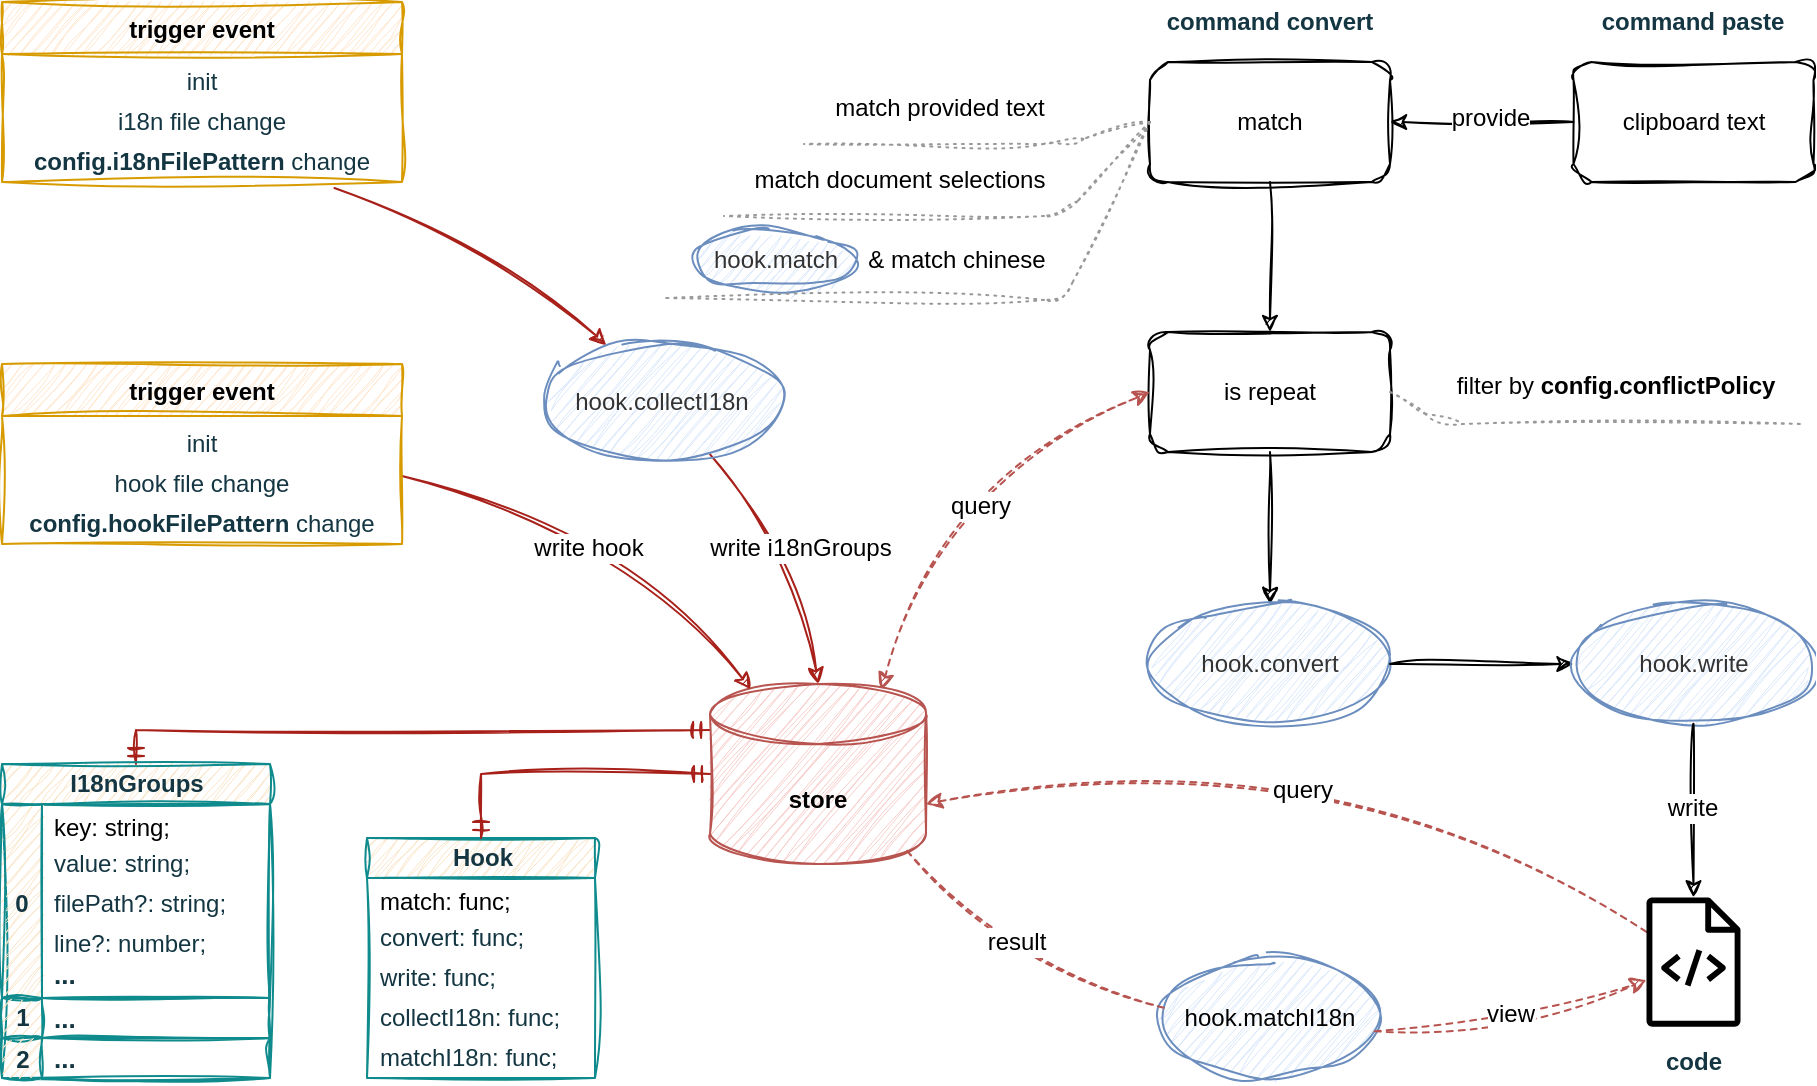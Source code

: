 <mxfile version="26.2.4">
  <diagram name="第 1 页" id="GQMvtW2MjCBeKaKqKwc_">
    <mxGraphModel dx="1134" dy="725" grid="1" gridSize="10" guides="1" tooltips="1" connect="1" arrows="1" fold="1" page="1" pageScale="1" pageWidth="827" pageHeight="1169" math="0" shadow="0">
      <root>
        <mxCell id="0" />
        <mxCell id="1" parent="0" />
        <mxCell id="mCnlmI2ltX-tOoQuIW3s-1" value="&lt;div&gt;&lt;b style=&quot;font-family: Helvetica; background-color: transparent; color: light-dark(rgb(0, 0, 0), rgb(255, 255, 255));&quot;&gt;store&lt;/b&gt;&lt;/div&gt;" style="shape=cylinder3;whiteSpace=wrap;html=1;boundedLbl=1;backgroundOutline=1;size=15;hachureGap=4;strokeColor=#b85450;fontFamily=Architects Daughter;fontSource=https%3A%2F%2Ffonts.googleapis.com%2Fcss%3Ffamily%3DArchitects%2BDaughter;fillColor=#f8cecc;sketch=1;curveFitting=1;jiggle=2;" parent="1" vertex="1">
          <mxGeometry x="564" y="610" width="108" height="90" as="geometry" />
        </mxCell>
        <mxCell id="mCnlmI2ltX-tOoQuIW3s-2" value="" style="edgeStyle=orthogonalEdgeStyle;fontSize=12;html=1;endArrow=ERmandOne;startArrow=ERmandOne;rounded=0;hachureGap=4;strokeColor=#A8201A;fontFamily=Architects Daughter;fontSource=https%3A%2F%2Ffonts.googleapis.com%2Fcss%3Ffamily%3DArchitects%2BDaughter;fontColor=#143642;fillColor=#FAE5C7;exitX=0.5;exitY=0;exitDx=0;exitDy=0;sketch=1;curveFitting=1;jiggle=2;entryX=-0.004;entryY=0.255;entryDx=0;entryDy=0;entryPerimeter=0;" parent="1" source="mCnlmI2ltX-tOoQuIW3s-5" target="mCnlmI2ltX-tOoQuIW3s-1" edge="1">
          <mxGeometry width="100" height="100" relative="1" as="geometry">
            <mxPoint x="1132.74" y="697.68" as="sourcePoint" />
            <mxPoint x="1528" y="600" as="targetPoint" />
          </mxGeometry>
        </mxCell>
        <mxCell id="mCnlmI2ltX-tOoQuIW3s-3" value="" style="endArrow=classic;html=1;rounded=0;hachureGap=4;strokeColor=#A8201A;fontFamily=Architects Daughter;fontSource=https%3A%2F%2Ffonts.googleapis.com%2Fcss%3Ffamily%3DArchitects%2BDaughter;fontColor=#143642;fillColor=#FAE5C7;sketch=1;curveFitting=1;jiggle=2;exitX=0.701;exitY=0.938;exitDx=0;exitDy=0;curved=1;exitPerimeter=0;entryX=0.5;entryY=0;entryDx=0;entryDy=0;entryPerimeter=0;" parent="1" source="mCnlmI2ltX-tOoQuIW3s-31" target="mCnlmI2ltX-tOoQuIW3s-1" edge="1">
          <mxGeometry width="50" height="50" relative="1" as="geometry">
            <mxPoint x="455.88" y="538.48" as="sourcePoint" />
            <mxPoint x="580" y="580" as="targetPoint" />
            <Array as="points">
              <mxPoint x="610" y="550" />
            </Array>
          </mxGeometry>
        </mxCell>
        <mxCell id="mCnlmI2ltX-tOoQuIW3s-4" value="" style="endArrow=classic;html=1;rounded=0;hachureGap=4;strokeColor=#A8201A;fontFamily=Architects Daughter;fontSource=https%3A%2F%2Ffonts.googleapis.com%2Fcss%3Ffamily%3DArchitects%2BDaughter;fontColor=#143642;fillColor=#FAE5C7;sketch=1;curveFitting=1;jiggle=2;exitX=0.831;exitY=1.125;exitDx=0;exitDy=0;curved=1;exitPerimeter=0;entryX=0.268;entryY=0.028;entryDx=0;entryDy=0;entryPerimeter=0;" parent="1" source="mCnlmI2ltX-tOoQuIW3s-22" target="mCnlmI2ltX-tOoQuIW3s-31" edge="1">
          <mxGeometry width="50" height="50" relative="1" as="geometry">
            <mxPoint x="397" y="409" as="sourcePoint" />
            <mxPoint x="512" y="440" as="targetPoint" />
            <Array as="points">
              <mxPoint x="460" y="390" />
            </Array>
          </mxGeometry>
        </mxCell>
        <mxCell id="mCnlmI2ltX-tOoQuIW3s-5" value="&lt;font style=&quot;&quot; face=&quot;Helvetica&quot;&gt;I18nGroups&lt;/font&gt;" style="swimlane;childLayout=stackLayout;resizeParent=1;resizeParentMax=0;horizontal=1;startSize=20;horizontalStack=0;html=1;hachureGap=4;strokeColor=#0F8B8D;fontFamily=Architects Daughter;fontSource=https%3A%2F%2Ffonts.googleapis.com%2Fcss%3Ffamily%3DArchitects%2BDaughter;fontColor=#143642;fillColor=#FAE5C7;sketch=1;curveFitting=1;jiggle=2;" parent="1" vertex="1">
          <mxGeometry x="210" y="650" width="134" height="157" as="geometry" />
        </mxCell>
        <mxCell id="mCnlmI2ltX-tOoQuIW3s-6" value="" style="swimlane;startSize=20;horizontal=0;html=1;hachureGap=4;strokeColor=#0F8B8D;fontFamily=Architects Daughter;fontSource=https%3A%2F%2Ffonts.googleapis.com%2Fcss%3Ffamily%3DArchitects%2BDaughter;fontColor=#143642;fillColor=#FAE5C7;flipV=0;flipH=0;sketch=1;curveFitting=1;jiggle=2;" parent="mCnlmI2ltX-tOoQuIW3s-5" vertex="1">
          <mxGeometry y="20" width="134" height="97" as="geometry">
            <mxRectangle y="20" width="146" height="30" as="alternateBounds" />
          </mxGeometry>
        </mxCell>
        <mxCell id="mCnlmI2ltX-tOoQuIW3s-7" value="&lt;div style=&quot;line-height: 18px; white-space: pre;&quot;&gt;&lt;font face=&quot;Helvetica&quot; style=&quot;color: rgb(0, 0, 0);&quot;&gt;key: string;&lt;/font&gt;&lt;/div&gt;" style="text;strokeColor=none;fillColor=none;align=left;verticalAlign=middle;spacingLeft=4;spacingRight=4;overflow=hidden;points=[[0,0.5],[1,0.5]];portConstraint=eastwest;rotatable=0;whiteSpace=wrap;html=1;fontFamily=Architects Daughter;fontSource=https%3A%2F%2Ffonts.googleapis.com%2Fcss%3Ffamily%3DArchitects%2BDaughter;fontColor=#143642;sketch=1;curveFitting=1;jiggle=2;" parent="mCnlmI2ltX-tOoQuIW3s-6" vertex="1">
          <mxGeometry x="20" width="114" height="20" as="geometry" />
        </mxCell>
        <mxCell id="mCnlmI2ltX-tOoQuIW3s-8" value="&lt;font face=&quot;Helvetica&quot;&gt;value: string;&lt;/font&gt;" style="text;strokeColor=none;fillColor=none;align=left;verticalAlign=middle;spacingLeft=4;spacingRight=4;overflow=hidden;points=[[0,0.5],[1,0.5]];portConstraint=eastwest;rotatable=0;whiteSpace=wrap;html=1;fontFamily=Architects Daughter;fontSource=https%3A%2F%2Ffonts.googleapis.com%2Fcss%3Ffamily%3DArchitects%2BDaughter;fontColor=#143642;sketch=1;curveFitting=1;jiggle=2;" parent="mCnlmI2ltX-tOoQuIW3s-6" vertex="1">
          <mxGeometry x="20" y="20" width="114" height="20" as="geometry" />
        </mxCell>
        <mxCell id="mCnlmI2ltX-tOoQuIW3s-9" value="&lt;font face=&quot;Helvetica&quot;&gt;filePath?: string;&lt;/font&gt;" style="text;strokeColor=none;fillColor=none;align=left;verticalAlign=middle;spacingLeft=4;spacingRight=4;overflow=hidden;points=[[0,0.5],[1,0.5]];portConstraint=eastwest;rotatable=0;whiteSpace=wrap;html=1;fontFamily=Architects Daughter;fontSource=https%3A%2F%2Ffonts.googleapis.com%2Fcss%3Ffamily%3DArchitects%2BDaughter;fontColor=#143642;sketch=1;curveFitting=1;jiggle=2;" parent="mCnlmI2ltX-tOoQuIW3s-6" vertex="1">
          <mxGeometry x="20" y="40" width="114" height="20" as="geometry" />
        </mxCell>
        <mxCell id="mCnlmI2ltX-tOoQuIW3s-10" value="&lt;font face=&quot;Helvetica&quot;&gt;line?: number;&lt;/font&gt;" style="text;strokeColor=none;fillColor=none;align=left;verticalAlign=middle;spacingLeft=4;spacingRight=4;overflow=hidden;points=[[0,0.5],[1,0.5]];portConstraint=eastwest;rotatable=0;whiteSpace=wrap;html=1;fontFamily=Architects Daughter;fontSource=https%3A%2F%2Ffonts.googleapis.com%2Fcss%3Ffamily%3DArchitects%2BDaughter;fontColor=#143642;sketch=1;curveFitting=1;jiggle=2;" parent="mCnlmI2ltX-tOoQuIW3s-6" vertex="1">
          <mxGeometry x="20" y="60" width="114" height="20" as="geometry" />
        </mxCell>
        <mxCell id="mCnlmI2ltX-tOoQuIW3s-11" value="&lt;font face=&quot;Helvetica&quot; style=&quot;font-size: 13px;&quot;&gt;&lt;span style=&quot;&quot;&gt;...&lt;/span&gt;&lt;/font&gt;" style="text;strokeColor=none;fillColor=none;align=left;verticalAlign=middle;spacingLeft=4;spacingRight=4;overflow=hidden;points=[[0,0.5],[1,0.5]];portConstraint=eastwest;rotatable=0;whiteSpace=wrap;html=1;fontFamily=Architects Daughter;fontSource=https%3A%2F%2Ffonts.googleapis.com%2Fcss%3Ffamily%3DArchitects%2BDaughter;fontColor=#143642;shadow=0;rounded=0;sketch=1;curveFitting=1;jiggle=2;fontStyle=1" parent="mCnlmI2ltX-tOoQuIW3s-6" vertex="1">
          <mxGeometry x="20" y="75" width="114" height="20" as="geometry" />
        </mxCell>
        <mxCell id="mCnlmI2ltX-tOoQuIW3s-12" value="&lt;font face=&quot;Helvetica&quot;&gt;&lt;b&gt;0&lt;/b&gt;&lt;/font&gt;" style="text;html=1;align=center;verticalAlign=middle;whiteSpace=wrap;rounded=0;fontFamily=Architects Daughter;fontSource=https%3A%2F%2Ffonts.googleapis.com%2Fcss%3Ffamily%3DArchitects%2BDaughter;fontColor=#143642;sketch=1;curveFitting=1;jiggle=2;" parent="mCnlmI2ltX-tOoQuIW3s-6" vertex="1">
          <mxGeometry x="3" y="45" width="14" height="10" as="geometry" />
        </mxCell>
        <mxCell id="mCnlmI2ltX-tOoQuIW3s-13" value="" style="swimlane;startSize=20;horizontal=0;html=1;hachureGap=4;strokeColor=#0F8B8D;fontFamily=Architects Daughter;fontSource=https%3A%2F%2Ffonts.googleapis.com%2Fcss%3Ffamily%3DArchitects%2BDaughter;fontColor=#143642;fillColor=#FAE5C7;sketch=1;curveFitting=1;jiggle=2;" parent="mCnlmI2ltX-tOoQuIW3s-5" vertex="1">
          <mxGeometry y="117" width="134" height="20" as="geometry" />
        </mxCell>
        <mxCell id="mCnlmI2ltX-tOoQuIW3s-14" value="&lt;font face=&quot;Helvetica&quot;&gt;&lt;span&gt;...&lt;/span&gt;&lt;/font&gt;" style="text;strokeColor=none;fillColor=none;align=left;verticalAlign=middle;spacingLeft=4;spacingRight=4;overflow=hidden;points=[[0,0.5],[1,0.5]];portConstraint=eastwest;rotatable=0;whiteSpace=wrap;html=1;fontFamily=Architects Daughter;fontSource=https%3A%2F%2Ffonts.googleapis.com%2Fcss%3Ffamily%3DArchitects%2BDaughter;fontColor=#143642;shadow=0;rounded=0;sketch=1;curveFitting=1;jiggle=2;fontSize=13;fontStyle=1" parent="mCnlmI2ltX-tOoQuIW3s-13" vertex="1">
          <mxGeometry x="20" width="114" height="20" as="geometry" />
        </mxCell>
        <mxCell id="mCnlmI2ltX-tOoQuIW3s-15" value="&lt;font face=&quot;Helvetica&quot;&gt;&lt;b&gt;1&lt;/b&gt;&lt;/font&gt;" style="text;html=1;align=center;verticalAlign=middle;whiteSpace=wrap;rounded=0;fontFamily=Architects Daughter;fontSource=https%3A%2F%2Ffonts.googleapis.com%2Fcss%3Ffamily%3DArchitects%2BDaughter;fontColor=#143642;sketch=1;curveFitting=1;jiggle=2;" parent="mCnlmI2ltX-tOoQuIW3s-13" vertex="1">
          <mxGeometry x="2" y="5" width="17" height="10" as="geometry" />
        </mxCell>
        <mxCell id="mCnlmI2ltX-tOoQuIW3s-16" value="" style="swimlane;startSize=20;horizontal=0;html=1;hachureGap=4;strokeColor=#0F8B8D;fontFamily=Architects Daughter;fontSource=https%3A%2F%2Ffonts.googleapis.com%2Fcss%3Ffamily%3DArchitects%2BDaughter;fontColor=#143642;fillColor=#FAE5C7;sketch=1;curveFitting=1;jiggle=2;" parent="mCnlmI2ltX-tOoQuIW3s-5" vertex="1">
          <mxGeometry y="137" width="134" height="20" as="geometry" />
        </mxCell>
        <mxCell id="mCnlmI2ltX-tOoQuIW3s-17" value="&lt;font face=&quot;Helvetica&quot;&gt;&lt;span&gt;...&lt;/span&gt;&lt;/font&gt;" style="text;strokeColor=none;fillColor=none;align=left;verticalAlign=middle;spacingLeft=4;spacingRight=4;overflow=hidden;points=[[0,0.5],[1,0.5]];portConstraint=eastwest;rotatable=0;whiteSpace=wrap;html=1;fontFamily=Architects Daughter;fontSource=https%3A%2F%2Ffonts.googleapis.com%2Fcss%3Ffamily%3DArchitects%2BDaughter;fontColor=#143642;shadow=0;rounded=0;sketch=1;curveFitting=1;jiggle=2;fontSize=13;fontStyle=1" parent="mCnlmI2ltX-tOoQuIW3s-16" vertex="1">
          <mxGeometry x="20" width="114" height="20" as="geometry" />
        </mxCell>
        <mxCell id="mCnlmI2ltX-tOoQuIW3s-18" value="&lt;font face=&quot;Helvetica&quot;&gt;&lt;b&gt;2&lt;/b&gt;&lt;/font&gt;" style="text;html=1;align=center;verticalAlign=middle;whiteSpace=wrap;rounded=0;fontFamily=Architects Daughter;fontSource=https%3A%2F%2Ffonts.googleapis.com%2Fcss%3Ffamily%3DArchitects%2BDaughter;fontColor=#143642;sketch=1;curveFitting=1;jiggle=2;" parent="mCnlmI2ltX-tOoQuIW3s-16" vertex="1">
          <mxGeometry x="2" y="6" width="17" height="10" as="geometry" />
        </mxCell>
        <mxCell id="mCnlmI2ltX-tOoQuIW3s-19" value="trigger event" style="swimlane;fontStyle=1;align=center;verticalAlign=top;childLayout=stackLayout;horizontal=1;startSize=26;horizontalStack=0;resizeParent=1;resizeParentMax=0;resizeLast=0;collapsible=1;marginBottom=0;whiteSpace=wrap;html=1;hachureGap=4;strokeColor=#d79b00;fontFamily=Helvetica;fillColor=#ffe6cc;sketch=1;curveFitting=1;jiggle=2;" parent="1" vertex="1">
          <mxGeometry x="210" y="269" width="200" height="90" as="geometry" />
        </mxCell>
        <mxCell id="mCnlmI2ltX-tOoQuIW3s-20" value="init" style="text;strokeColor=none;fillColor=none;align=center;verticalAlign=top;spacingLeft=4;spacingRight=4;overflow=hidden;rotatable=0;points=[[0,0.5],[1,0.5]];portConstraint=eastwest;whiteSpace=wrap;html=1;fontFamily=Helvetica;fontColor=#143642;sketch=1;curveFitting=1;jiggle=2;" parent="mCnlmI2ltX-tOoQuIW3s-19" vertex="1">
          <mxGeometry y="26" width="200" height="20" as="geometry" />
        </mxCell>
        <mxCell id="mCnlmI2ltX-tOoQuIW3s-21" value="i18n file change" style="text;strokeColor=none;fillColor=none;align=center;verticalAlign=top;spacingLeft=4;spacingRight=4;overflow=hidden;rotatable=0;points=[[0,0.5],[1,0.5]];portConstraint=eastwest;whiteSpace=wrap;html=1;fontFamily=Helvetica;fontColor=#143642;sketch=1;curveFitting=1;jiggle=2;" parent="mCnlmI2ltX-tOoQuIW3s-19" vertex="1">
          <mxGeometry y="46" width="200" height="20" as="geometry" />
        </mxCell>
        <mxCell id="mCnlmI2ltX-tOoQuIW3s-22" value="&lt;b&gt;config.i18nFilePattern&lt;/b&gt; change" style="text;strokeColor=none;fillColor=none;align=center;verticalAlign=top;spacingLeft=4;spacingRight=4;overflow=hidden;rotatable=0;points=[[0,0.5],[1,0.5]];portConstraint=eastwest;whiteSpace=wrap;html=1;fontFamily=Helvetica;fontColor=#143642;sketch=1;curveFitting=1;jiggle=2;" parent="mCnlmI2ltX-tOoQuIW3s-19" vertex="1">
          <mxGeometry y="66" width="200" height="24" as="geometry" />
        </mxCell>
        <mxCell id="mCnlmI2ltX-tOoQuIW3s-23" value="command convert" style="text;html=1;align=center;verticalAlign=middle;whiteSpace=wrap;rounded=0;fontFamily=Helvetica;fontColor=#143642;fontStyle=1;sketch=1;curveFitting=1;jiggle=2;" parent="1" vertex="1">
          <mxGeometry x="784" y="269" width="120" height="20" as="geometry" />
        </mxCell>
        <mxCell id="mCnlmI2ltX-tOoQuIW3s-24" value="code" style="text;html=1;align=center;verticalAlign=middle;whiteSpace=wrap;rounded=0;fontFamily=Helvetica;fontColor=#143642;fontStyle=1;sketch=1;curveFitting=1;jiggle=2;" parent="1" vertex="1">
          <mxGeometry x="1030" y="788" width="51.5" height="22" as="geometry" />
        </mxCell>
        <mxCell id="mCnlmI2ltX-tOoQuIW3s-25" value="&lt;font face=&quot;Helvetica&quot;&gt;hook.matchI18n&lt;/font&gt;" style="ellipse;whiteSpace=wrap;html=1;sketch=1;hachureGap=4;jiggle=2;curveFitting=1;fontFamily=Architects Daughter;fontSource=https%3A%2F%2Ffonts.googleapis.com%2Fcss%3Ffamily%3DArchitects%2BDaughter;fillColor=#dae8fc;strokeColor=#6c8ebf;flipV=0;" parent="1" vertex="1">
          <mxGeometry x="789" y="747" width="110" height="60" as="geometry" />
        </mxCell>
        <mxCell id="mCnlmI2ltX-tOoQuIW3s-26" value="" style="endArrow=classic;html=1;rounded=0;sketch=1;hachureGap=4;jiggle=2;curveFitting=1;fontFamily=Architects Daughter;fontSource=https%3A%2F%2Ffonts.googleapis.com%2Fcss%3Ffamily%3DArchitects%2BDaughter;entryX=1;entryY=0;entryDx=0;entryDy=60;entryPerimeter=0;curved=1;fillColor=#f8cecc;strokeColor=#b85450;dashed=1;" parent="1" source="mCnlmI2ltX-tOoQuIW3s-30" target="mCnlmI2ltX-tOoQuIW3s-1" edge="1">
          <mxGeometry width="50" height="50" relative="1" as="geometry">
            <mxPoint x="659.036" y="1072" as="sourcePoint" />
            <mxPoint x="635" y="700" as="targetPoint" />
            <Array as="points">
              <mxPoint x="870" y="630" />
            </Array>
          </mxGeometry>
        </mxCell>
        <mxCell id="mCnlmI2ltX-tOoQuIW3s-27" value="query" style="edgeLabel;html=1;align=center;verticalAlign=middle;resizable=0;points=[];sketch=1;hachureGap=4;jiggle=2;curveFitting=1;fontFamily=Helvetica;fontSize=12;" parent="mCnlmI2ltX-tOoQuIW3s-26" vertex="1" connectable="0">
          <mxGeometry x="0.179" relative="1" as="geometry">
            <mxPoint x="29" y="25" as="offset" />
          </mxGeometry>
        </mxCell>
        <mxCell id="mCnlmI2ltX-tOoQuIW3s-28" value="" style="endArrow=classic;html=1;rounded=0;sketch=1;hachureGap=4;jiggle=2;curveFitting=1;fontFamily=Architects Daughter;fontSource=https%3A%2F%2Ffonts.googleapis.com%2Fcss%3Ffamily%3DArchitects%2BDaughter;curved=1;dashed=1;fillColor=#f8cecc;strokeColor=#b85450;exitX=0.976;exitY=0.61;exitDx=0;exitDy=0;exitPerimeter=0;" parent="1" source="mCnlmI2ltX-tOoQuIW3s-25" target="mCnlmI2ltX-tOoQuIW3s-30" edge="1">
          <mxGeometry width="50" height="50" relative="1" as="geometry">
            <mxPoint x="884" y="811" as="sourcePoint" />
            <mxPoint x="838" y="799" as="targetPoint" />
            <Array as="points">
              <mxPoint x="970" y="782" />
            </Array>
          </mxGeometry>
        </mxCell>
        <mxCell id="mCnlmI2ltX-tOoQuIW3s-29" value="view" style="edgeLabel;html=1;align=center;verticalAlign=middle;resizable=0;points=[];sketch=1;hachureGap=4;jiggle=2;curveFitting=1;fontFamily=Helvetica;fontSize=12;" parent="mCnlmI2ltX-tOoQuIW3s-28" vertex="1" connectable="0">
          <mxGeometry x="-0.035" y="5" relative="1" as="geometry">
            <mxPoint y="-2" as="offset" />
          </mxGeometry>
        </mxCell>
        <mxCell id="mCnlmI2ltX-tOoQuIW3s-30" value="" style="sketch=0;outlineConnect=0;fontColor=#232F3E;gradientColor=none;fillColor=#000000;strokeColor=none;dashed=0;verticalLabelPosition=bottom;verticalAlign=top;align=center;html=1;fontSize=12;fontStyle=0;aspect=fixed;pointerEvents=1;shape=mxgraph.aws4.source_code;hachureGap=4;jiggle=2;curveFitting=1;fontFamily=Architects Daughter;fontSource=https%3A%2F%2Ffonts.googleapis.com%2Fcss%3Ffamily%3DArchitects%2BDaughter;flipV=0;" parent="1" vertex="1">
          <mxGeometry x="1032.25" y="710" width="47" height="78" as="geometry" />
        </mxCell>
        <mxCell id="mCnlmI2ltX-tOoQuIW3s-31" value="&lt;span style=&quot;color: rgb(51, 51, 51); font-family: Helvetica;&quot;&gt;hook.collectI18n&lt;/span&gt;" style="ellipse;whiteSpace=wrap;html=1;sketch=1;hachureGap=4;jiggle=2;curveFitting=1;fontFamily=Architects Daughter;fontSource=https%3A%2F%2Ffonts.googleapis.com%2Fcss%3Ffamily%3DArchitects%2BDaughter;fillColor=#dae8fc;strokeColor=#6c8ebf;" parent="1" vertex="1">
          <mxGeometry x="480" y="439" width="120" height="60" as="geometry" />
        </mxCell>
        <mxCell id="mCnlmI2ltX-tOoQuIW3s-32" value="command paste" style="text;html=1;align=center;verticalAlign=middle;whiteSpace=wrap;rounded=0;fontFamily=Helvetica;fontColor=#143642;fontStyle=1;sketch=1;curveFitting=1;jiggle=2;" parent="1" vertex="1">
          <mxGeometry x="1002.06" y="269" width="107.38" height="20" as="geometry" />
        </mxCell>
        <mxCell id="mCnlmI2ltX-tOoQuIW3s-33" value="&lt;font face=&quot;Helvetica&quot;&gt;clipboard text&lt;/font&gt;" style="rounded=1;whiteSpace=wrap;html=1;sketch=1;hachureGap=4;jiggle=2;curveFitting=1;fontFamily=Architects Daughter;fontSource=https%3A%2F%2Ffonts.googleapis.com%2Fcss%3Ffamily%3DArchitects%2BDaughter;" parent="1" vertex="1">
          <mxGeometry x="995.75" y="299" width="120" height="60" as="geometry" />
        </mxCell>
        <mxCell id="mCnlmI2ltX-tOoQuIW3s-34" value="match" style="rounded=1;whiteSpace=wrap;html=1;sketch=1;hachureGap=4;jiggle=2;curveFitting=1;fontFamily=Helvetica;" parent="1" vertex="1">
          <mxGeometry x="784" y="299" width="120" height="60" as="geometry" />
        </mxCell>
        <mxCell id="mCnlmI2ltX-tOoQuIW3s-35" value="" style="endArrow=classic;html=1;rounded=0;sketch=1;hachureGap=4;jiggle=2;curveFitting=1;fontFamily=Architects Daughter;fontSource=https%3A%2F%2Ffonts.googleapis.com%2Fcss%3Ffamily%3DArchitects%2BDaughter;entryX=1;entryY=0.5;entryDx=0;entryDy=0;exitX=0;exitY=0.5;exitDx=0;exitDy=0;" parent="1" source="mCnlmI2ltX-tOoQuIW3s-33" target="mCnlmI2ltX-tOoQuIW3s-34" edge="1">
          <mxGeometry width="50" height="50" relative="1" as="geometry">
            <mxPoint x="1024" y="329" as="sourcePoint" />
            <mxPoint x="1014" y="309" as="targetPoint" />
          </mxGeometry>
        </mxCell>
        <mxCell id="mCnlmI2ltX-tOoQuIW3s-36" value="provide" style="edgeLabel;html=1;align=center;verticalAlign=middle;resizable=0;points=[];sketch=1;hachureGap=4;jiggle=2;curveFitting=1;fontFamily=Helvetica;fontSize=12;" parent="mCnlmI2ltX-tOoQuIW3s-35" vertex="1" connectable="0">
          <mxGeometry x="0.016" y="-1" relative="1" as="geometry">
            <mxPoint x="4" y="-1" as="offset" />
          </mxGeometry>
        </mxCell>
        <mxCell id="mCnlmI2ltX-tOoQuIW3s-37" value="" style="endArrow=classic;html=1;rounded=0;sketch=1;hachureGap=4;jiggle=2;curveFitting=1;fontFamily=Architects Daughter;fontSource=https%3A%2F%2Ffonts.googleapis.com%2Fcss%3Ffamily%3DArchitects%2BDaughter;entryX=0.5;entryY=0;entryDx=0;entryDy=0;exitX=0.5;exitY=1;exitDx=0;exitDy=0;" parent="1" source="mCnlmI2ltX-tOoQuIW3s-34" target="mCnlmI2ltX-tOoQuIW3s-38" edge="1">
          <mxGeometry width="50" height="50" relative="1" as="geometry">
            <mxPoint x="1114" y="399" as="sourcePoint" />
            <mxPoint x="984" y="399" as="targetPoint" />
          </mxGeometry>
        </mxCell>
        <mxCell id="mCnlmI2ltX-tOoQuIW3s-38" value="is repeat" style="rounded=1;whiteSpace=wrap;html=1;sketch=1;hachureGap=4;jiggle=2;curveFitting=1;fontFamily=Helvetica;direction=east;" parent="1" vertex="1">
          <mxGeometry x="784" y="434" width="120" height="60" as="geometry" />
        </mxCell>
        <mxCell id="mCnlmI2ltX-tOoQuIW3s-39" value="" style="endArrow=classic;dashed=1;html=1;rounded=0;sketch=1;hachureGap=4;jiggle=2;curveFitting=1;fontFamily=Architects Daughter;fontSource=https%3A%2F%2Ffonts.googleapis.com%2Fcss%3Ffamily%3DArchitects%2BDaughter;curved=1;fillColor=#f8cecc;strokeColor=#b85450;startArrow=classic;startFill=1;endFill=1;entryX=0;entryY=0.5;entryDx=0;entryDy=0;exitX=0.794;exitY=0.03;exitDx=0;exitDy=0;exitPerimeter=0;" parent="1" source="mCnlmI2ltX-tOoQuIW3s-1" target="mCnlmI2ltX-tOoQuIW3s-38" edge="1">
          <mxGeometry width="50" height="50" relative="1" as="geometry">
            <mxPoint x="632" y="610" as="sourcePoint" />
            <mxPoint x="735" y="470" as="targetPoint" />
            <Array as="points">
              <mxPoint x="680" y="510" />
            </Array>
          </mxGeometry>
        </mxCell>
        <mxCell id="mCnlmI2ltX-tOoQuIW3s-40" value="query" style="edgeLabel;html=1;align=center;verticalAlign=middle;resizable=0;points=[];sketch=1;hachureGap=4;jiggle=2;curveFitting=1;fontFamily=Helvetica;fontSize=12;" parent="mCnlmI2ltX-tOoQuIW3s-39" vertex="1" connectable="0">
          <mxGeometry x="0.095" y="-9" relative="1" as="geometry">
            <mxPoint x="2" y="8" as="offset" />
          </mxGeometry>
        </mxCell>
        <mxCell id="mCnlmI2ltX-tOoQuIW3s-41" value="" style="endArrow=classic;html=1;rounded=0;sketch=1;hachureGap=4;jiggle=2;curveFitting=1;fontFamily=Architects Daughter;fontSource=https%3A%2F%2Ffonts.googleapis.com%2Fcss%3Ffamily%3DArchitects%2BDaughter;entryX=0.5;entryY=0;entryDx=0;entryDy=0;exitX=0.5;exitY=1;exitDx=0;exitDy=0;" parent="1" source="mCnlmI2ltX-tOoQuIW3s-38" target="mCnlmI2ltX-tOoQuIW3s-42" edge="1">
          <mxGeometry width="50" height="50" relative="1" as="geometry">
            <mxPoint x="843.29" y="479" as="sourcePoint" />
            <mxPoint x="844" y="539" as="targetPoint" />
          </mxGeometry>
        </mxCell>
        <mxCell id="mCnlmI2ltX-tOoQuIW3s-42" value="&lt;span style=&quot;color: rgb(51, 51, 51); font-family: Helvetica;&quot;&gt;hook.convert&lt;/span&gt;" style="ellipse;whiteSpace=wrap;html=1;sketch=1;hachureGap=4;jiggle=2;curveFitting=1;fontFamily=Architects Daughter;fontSource=https%3A%2F%2Ffonts.googleapis.com%2Fcss%3Ffamily%3DArchitects%2BDaughter;fillColor=#dae8fc;strokeColor=#6c8ebf;" parent="1" vertex="1">
          <mxGeometry x="784" y="570" width="120" height="60" as="geometry" />
        </mxCell>
        <mxCell id="mCnlmI2ltX-tOoQuIW3s-44" value="" style="endArrow=none;html=1;rounded=0;sketch=1;hachureGap=4;jiggle=2;curveFitting=1;fontFamily=Architects Daughter;fontSource=https%3A%2F%2Ffonts.googleapis.com%2Fcss%3Ffamily%3DArchitects%2BDaughter;curved=1;dashed=1;fillColor=#f8cecc;strokeColor=#b85450;exitX=0.913;exitY=0.927;exitDx=0;exitDy=0;exitPerimeter=0;startFill=0;entryX=0.017;entryY=0.415;entryDx=0;entryDy=0;entryPerimeter=0;" parent="1" source="mCnlmI2ltX-tOoQuIW3s-1" target="mCnlmI2ltX-tOoQuIW3s-25" edge="1">
          <mxGeometry width="50" height="50" relative="1" as="geometry">
            <mxPoint x="595" y="730" as="sourcePoint" />
            <mxPoint x="768" y="731" as="targetPoint" />
            <Array as="points">
              <mxPoint x="710" y="750" />
            </Array>
          </mxGeometry>
        </mxCell>
        <mxCell id="mCnlmI2ltX-tOoQuIW3s-45" value="result" style="edgeLabel;html=1;align=center;verticalAlign=middle;resizable=0;points=[];sketch=1;hachureGap=4;jiggle=2;curveFitting=1;fontFamily=Helvetica;fontSize=12;" parent="mCnlmI2ltX-tOoQuIW3s-44" vertex="1" connectable="0">
          <mxGeometry x="-0.242" y="6" relative="1" as="geometry">
            <mxPoint x="11" y="4" as="offset" />
          </mxGeometry>
        </mxCell>
        <mxCell id="mCnlmI2ltX-tOoQuIW3s-46" value="" style="endArrow=classic;html=1;rounded=0;sketch=1;hachureGap=4;jiggle=2;curveFitting=1;fontFamily=Architects Daughter;fontSource=https%3A%2F%2Ffonts.googleapis.com%2Fcss%3Ffamily%3DArchitects%2BDaughter;entryX=0;entryY=0.5;entryDx=0;entryDy=0;exitX=1;exitY=0.5;exitDx=0;exitDy=0;" parent="1" source="mCnlmI2ltX-tOoQuIW3s-42" edge="1">
          <mxGeometry width="50" height="50" relative="1" as="geometry">
            <mxPoint x="944" y="540" as="sourcePoint" />
            <mxPoint x="995.75" y="600" as="targetPoint" />
          </mxGeometry>
        </mxCell>
        <mxCell id="mCnlmI2ltX-tOoQuIW3s-49" value="&lt;span style=&quot;color: rgb(51, 51, 51); font-family: Helvetica;&quot;&gt;hook.match&lt;/span&gt;" style="ellipse;whiteSpace=wrap;html=1;sketch=1;hachureGap=4;jiggle=2;curveFitting=1;fontFamily=Architects Daughter;fontSource=https%3A%2F%2Ffonts.googleapis.com%2Fcss%3Ffamily%3DArchitects%2BDaughter;fillColor=#dae8fc;strokeColor=#6c8ebf;" parent="1" vertex="1">
          <mxGeometry x="556.5" y="383" width="80" height="30" as="geometry" />
        </mxCell>
        <mxCell id="mCnlmI2ltX-tOoQuIW3s-50" value="&amp;amp; match chinese" style="text;html=1;align=center;verticalAlign=middle;whiteSpace=wrap;rounded=0;fontFamily=Helvetica;" parent="1" vertex="1">
          <mxGeometry x="642.25" y="381" width="91" height="34" as="geometry" />
        </mxCell>
        <mxCell id="mCnlmI2ltX-tOoQuIW3s-51" value="match provided&amp;nbsp;text" style="text;html=1;align=center;verticalAlign=middle;whiteSpace=wrap;rounded=0;fontFamily=Helvetica;" parent="1" vertex="1">
          <mxGeometry x="625.25" y="305" width="108" height="34" as="geometry" />
        </mxCell>
        <mxCell id="mCnlmI2ltX-tOoQuIW3s-52" value="match document selections" style="text;html=1;align=center;verticalAlign=middle;whiteSpace=wrap;rounded=0;fontFamily=Helvetica;" parent="1" vertex="1">
          <mxGeometry x="585.25" y="341" width="148" height="34" as="geometry" />
        </mxCell>
        <mxCell id="mCnlmI2ltX-tOoQuIW3s-53" value="" style="endArrow=none;dashed=1;html=1;dashPattern=1 3;strokeWidth=1;rounded=1;sketch=1;hachureGap=4;jiggle=2;curveFitting=1;fontFamily=Architects Daughter;fontSource=https%3A%2F%2Ffonts.googleapis.com%2Fcss%3Ffamily%3DArchitects%2BDaughter;exitX=0;exitY=0.5;exitDx=0;exitDy=0;curved=0;entryX=0;entryY=1;entryDx=0;entryDy=0;strokeColor=#999999;" parent="1" source="mCnlmI2ltX-tOoQuIW3s-34" edge="1">
          <mxGeometry width="50" height="50" relative="1" as="geometry">
            <mxPoint x="784" y="327" as="sourcePoint" />
            <mxPoint x="542" y="417.0" as="targetPoint" />
            <Array as="points">
              <mxPoint x="741" y="418" />
            </Array>
          </mxGeometry>
        </mxCell>
        <mxCell id="mCnlmI2ltX-tOoQuIW3s-54" value="" style="endArrow=none;dashed=1;html=1;dashPattern=1 3;strokeWidth=1;rounded=1;sketch=1;hachureGap=4;jiggle=2;curveFitting=1;fontFamily=Architects Daughter;fontSource=https%3A%2F%2Ffonts.googleapis.com%2Fcss%3Ffamily%3DArchitects%2BDaughter;exitX=0;exitY=0.5;exitDx=0;exitDy=0;curved=0;strokeColor=#999999;" parent="1" source="mCnlmI2ltX-tOoQuIW3s-34" edge="1">
          <mxGeometry width="50" height="50" relative="1" as="geometry">
            <mxPoint x="784" y="285" as="sourcePoint" />
            <mxPoint x="571" y="376" as="targetPoint" />
            <Array as="points">
              <mxPoint x="741" y="376" />
            </Array>
          </mxGeometry>
        </mxCell>
        <mxCell id="mCnlmI2ltX-tOoQuIW3s-55" value="" style="endArrow=none;dashed=1;html=1;dashPattern=1 3;strokeWidth=1;rounded=1;sketch=1;hachureGap=4;jiggle=2;curveFitting=1;fontFamily=Architects Daughter;fontSource=https%3A%2F%2Ffonts.googleapis.com%2Fcss%3Ffamily%3DArchitects%2BDaughter;exitX=0;exitY=0.5;exitDx=0;exitDy=0;curved=0;strokeColor=#999999;" parent="1" source="mCnlmI2ltX-tOoQuIW3s-34" edge="1">
          <mxGeometry width="50" height="50" relative="1" as="geometry">
            <mxPoint x="784" y="282" as="sourcePoint" />
            <mxPoint x="611" y="340" as="targetPoint" />
            <Array as="points">
              <mxPoint x="741" y="340" />
            </Array>
          </mxGeometry>
        </mxCell>
        <mxCell id="mCnlmI2ltX-tOoQuIW3s-56" value="filter by &lt;b style=&quot;&quot;&gt;config.conflictPolicy&lt;/b&gt;" style="text;html=1;align=center;verticalAlign=middle;whiteSpace=wrap;rounded=0;fontFamily=Helvetica;direction=east;" parent="1" vertex="1">
          <mxGeometry x="934" y="444" width="165.75" height="34" as="geometry" />
        </mxCell>
        <mxCell id="mCnlmI2ltX-tOoQuIW3s-58" value="" style="endArrow=classic;html=1;rounded=0;hachureGap=4;strokeColor=#A8201A;fontFamily=Architects Daughter;fontSource=https%3A%2F%2Ffonts.googleapis.com%2Fcss%3Ffamily%3DArchitects%2BDaughter;fontColor=#143642;fillColor=#FAE5C7;sketch=1;curveFitting=1;jiggle=2;exitX=1;exitY=0.5;exitDx=0;exitDy=0;curved=1;entryX=0.188;entryY=0.03;entryDx=0;entryDy=0;entryPerimeter=0;" parent="1" source="mCnlmI2ltX-tOoQuIW3s-63" target="mCnlmI2ltX-tOoQuIW3s-1" edge="1">
          <mxGeometry width="50" height="50" relative="1" as="geometry">
            <mxPoint x="440" y="529" as="sourcePoint" />
            <mxPoint x="650.75" y="605.5" as="targetPoint" />
            <Array as="points">
              <mxPoint x="530" y="540" />
            </Array>
          </mxGeometry>
        </mxCell>
        <mxCell id="mCnlmI2ltX-tOoQuIW3s-59" value="write hook" style="edgeLabel;html=1;align=center;verticalAlign=middle;resizable=0;points=[];sketch=1;hachureGap=4;jiggle=2;curveFitting=1;fontFamily=Helvetica;fontSize=12;" parent="mCnlmI2ltX-tOoQuIW3s-58" vertex="1" connectable="0">
          <mxGeometry x="-0.281" y="-8" relative="1" as="geometry">
            <mxPoint x="20" y="7" as="offset" />
          </mxGeometry>
        </mxCell>
        <mxCell id="mCnlmI2ltX-tOoQuIW3s-60" value="write i18nGroups" style="edgeLabel;html=1;align=center;verticalAlign=middle;resizable=0;points=[];sketch=1;hachureGap=4;jiggle=2;curveFitting=1;fontFamily=Helvetica;fontSize=12;" parent="1" vertex="1" connectable="0">
          <mxGeometry x="608.995" y="542.004" as="geometry" />
        </mxCell>
        <mxCell id="mCnlmI2ltX-tOoQuIW3s-61" value="trigger event" style="swimlane;fontStyle=1;align=center;verticalAlign=top;childLayout=stackLayout;horizontal=1;startSize=26;horizontalStack=0;resizeParent=1;resizeParentMax=0;resizeLast=0;collapsible=1;marginBottom=0;whiteSpace=wrap;html=1;hachureGap=4;strokeColor=#d79b00;fontFamily=Helvetica;fillColor=#ffe6cc;sketch=1;curveFitting=1;jiggle=2;" parent="1" vertex="1">
          <mxGeometry x="210" y="450" width="200" height="90" as="geometry" />
        </mxCell>
        <mxCell id="mCnlmI2ltX-tOoQuIW3s-62" value="init" style="text;strokeColor=none;fillColor=none;align=center;verticalAlign=top;spacingLeft=4;spacingRight=4;overflow=hidden;rotatable=0;points=[[0,0.5],[1,0.5]];portConstraint=eastwest;whiteSpace=wrap;html=1;fontFamily=Helvetica;fontColor=#143642;sketch=1;curveFitting=1;jiggle=2;" parent="mCnlmI2ltX-tOoQuIW3s-61" vertex="1">
          <mxGeometry y="26" width="200" height="20" as="geometry" />
        </mxCell>
        <mxCell id="mCnlmI2ltX-tOoQuIW3s-63" value="hook file change" style="text;strokeColor=none;fillColor=none;align=center;verticalAlign=top;spacingLeft=4;spacingRight=4;overflow=hidden;rotatable=0;points=[[0,0.5],[1,0.5]];portConstraint=eastwest;whiteSpace=wrap;html=1;fontFamily=Helvetica;fontColor=#143642;sketch=1;curveFitting=1;jiggle=2;" parent="mCnlmI2ltX-tOoQuIW3s-61" vertex="1">
          <mxGeometry y="46" width="200" height="20" as="geometry" />
        </mxCell>
        <mxCell id="mCnlmI2ltX-tOoQuIW3s-64" value="&lt;b&gt;config.hookFilePattern&lt;/b&gt; change" style="text;strokeColor=none;fillColor=none;align=center;verticalAlign=top;spacingLeft=4;spacingRight=4;overflow=hidden;rotatable=0;points=[[0,0.5],[1,0.5]];portConstraint=eastwest;whiteSpace=wrap;html=1;fontFamily=Helvetica;fontColor=#143642;sketch=1;curveFitting=1;jiggle=2;" parent="mCnlmI2ltX-tOoQuIW3s-61" vertex="1">
          <mxGeometry y="66" width="200" height="24" as="geometry" />
        </mxCell>
        <mxCell id="mCnlmI2ltX-tOoQuIW3s-65" value="&lt;font style=&quot;&quot; face=&quot;Helvetica&quot;&gt;Hook&lt;/font&gt;" style="swimlane;childLayout=stackLayout;resizeParent=1;resizeParentMax=0;horizontal=1;startSize=20;horizontalStack=0;html=1;hachureGap=4;strokeColor=#0F8B8D;fontFamily=Architects Daughter;fontSource=https%3A%2F%2Ffonts.googleapis.com%2Fcss%3Ffamily%3DArchitects%2BDaughter;fontColor=#143642;fillColor=#FAE5C7;sketch=1;curveFitting=1;jiggle=2;" parent="1" vertex="1">
          <mxGeometry x="392.5" y="687" width="114" height="120" as="geometry" />
        </mxCell>
        <mxCell id="mCnlmI2ltX-tOoQuIW3s-66" value="&lt;div style=&quot;line-height: 18px; white-space: pre;&quot;&gt;&lt;font face=&quot;Helvetica&quot; style=&quot;color: rgb(0, 0, 0);&quot;&gt;match: func;&lt;/font&gt;&lt;/div&gt;" style="text;strokeColor=none;fillColor=none;align=left;verticalAlign=middle;spacingLeft=4;spacingRight=4;overflow=hidden;points=[[0,0.5],[1,0.5]];portConstraint=eastwest;rotatable=0;whiteSpace=wrap;html=1;fontFamily=Architects Daughter;fontSource=https%3A%2F%2Ffonts.googleapis.com%2Fcss%3Ffamily%3DArchitects%2BDaughter;fontColor=#143642;sketch=1;curveFitting=1;jiggle=2;" parent="mCnlmI2ltX-tOoQuIW3s-65" vertex="1">
          <mxGeometry y="20" width="114" height="20" as="geometry" />
        </mxCell>
        <mxCell id="mCnlmI2ltX-tOoQuIW3s-67" value="convert: func;" style="text;strokeColor=none;fillColor=none;align=left;verticalAlign=middle;spacingLeft=4;spacingRight=4;overflow=hidden;points=[[0,0.5],[1,0.5]];portConstraint=eastwest;rotatable=0;whiteSpace=wrap;html=1;fontFamily=Helvetica;fontColor=#143642;sketch=1;curveFitting=1;jiggle=2;" parent="mCnlmI2ltX-tOoQuIW3s-65" vertex="1">
          <mxGeometry y="40" width="114" height="20" as="geometry" />
        </mxCell>
        <mxCell id="mCnlmI2ltX-tOoQuIW3s-68" value="write: func;" style="text;strokeColor=none;fillColor=none;align=left;verticalAlign=middle;spacingLeft=4;spacingRight=4;overflow=hidden;points=[[0,0.5],[1,0.5]];portConstraint=eastwest;rotatable=0;whiteSpace=wrap;html=1;fontFamily=Helvetica;fontColor=#143642;sketch=1;curveFitting=1;jiggle=2;" parent="mCnlmI2ltX-tOoQuIW3s-65" vertex="1">
          <mxGeometry y="60" width="114" height="20" as="geometry" />
        </mxCell>
        <mxCell id="mCnlmI2ltX-tOoQuIW3s-69" value="collectI18n: func;" style="text;strokeColor=none;fillColor=none;align=left;verticalAlign=middle;spacingLeft=4;spacingRight=4;overflow=hidden;points=[[0,0.5],[1,0.5]];portConstraint=eastwest;rotatable=0;whiteSpace=wrap;html=1;fontFamily=Helvetica;fontColor=#143642;sketch=1;curveFitting=1;jiggle=2;" parent="mCnlmI2ltX-tOoQuIW3s-65" vertex="1">
          <mxGeometry y="80" width="114" height="20" as="geometry" />
        </mxCell>
        <mxCell id="mCnlmI2ltX-tOoQuIW3s-70" value="matchI18n: func;" style="text;strokeColor=none;fillColor=none;align=left;verticalAlign=middle;spacingLeft=4;spacingRight=4;overflow=hidden;points=[[0,0.5],[1,0.5]];portConstraint=eastwest;rotatable=0;whiteSpace=wrap;html=1;fontFamily=Helvetica;fontColor=#143642;sketch=1;curveFitting=1;jiggle=2;" parent="mCnlmI2ltX-tOoQuIW3s-65" vertex="1">
          <mxGeometry y="100" width="114" height="20" as="geometry" />
        </mxCell>
        <mxCell id="mCnlmI2ltX-tOoQuIW3s-71" value="" style="edgeStyle=orthogonalEdgeStyle;fontSize=12;html=1;endArrow=ERmandOne;startArrow=ERmandOne;rounded=0;hachureGap=4;strokeColor=#A8201A;fontFamily=Architects Daughter;fontSource=https%3A%2F%2Ffonts.googleapis.com%2Fcss%3Ffamily%3DArchitects%2BDaughter;fontColor=#143642;fillColor=#FAE5C7;sketch=1;curveFitting=1;jiggle=2;exitX=0.5;exitY=0;exitDx=0;exitDy=0;entryX=0;entryY=0.5;entryDx=0;entryDy=0;entryPerimeter=0;" parent="1" source="mCnlmI2ltX-tOoQuIW3s-65" target="mCnlmI2ltX-tOoQuIW3s-1" edge="1">
          <mxGeometry width="100" height="100" relative="1" as="geometry">
            <mxPoint x="430" y="707" as="sourcePoint" />
            <mxPoint x="565" y="660" as="targetPoint" />
          </mxGeometry>
        </mxCell>
        <mxCell id="0F0WmZvGHLSkJ6r1DV29-2" value="&lt;span style=&quot;color: rgb(51, 51, 51); font-family: Helvetica;&quot;&gt;hook.write&lt;/span&gt;" style="ellipse;whiteSpace=wrap;html=1;hachureGap=4;fontFamily=Architects Daughter;fontSource=https%3A%2F%2Ffonts.googleapis.com%2Fcss%3Ffamily%3DArchitects%2BDaughter;fillColor=#dae8fc;strokeColor=#6c8ebf;sketch=1;curveFitting=1;jiggle=2;" parent="1" vertex="1">
          <mxGeometry x="995.75" y="570" width="120" height="60" as="geometry" />
        </mxCell>
        <mxCell id="0F0WmZvGHLSkJ6r1DV29-5" value="" style="endArrow=classic;html=1;rounded=0;sketch=1;hachureGap=4;jiggle=2;curveFitting=1;fontFamily=Architects Daughter;fontSource=https%3A%2F%2Ffonts.googleapis.com%2Fcss%3Ffamily%3DArchitects%2BDaughter;curved=1;exitX=0.5;exitY=1;exitDx=0;exitDy=0;" parent="1" source="0F0WmZvGHLSkJ6r1DV29-2" target="mCnlmI2ltX-tOoQuIW3s-30" edge="1">
          <mxGeometry width="50" height="50" relative="1" as="geometry">
            <mxPoint x="1056" y="630" as="sourcePoint" />
            <mxPoint x="1056" y="717" as="targetPoint" />
            <Array as="points" />
          </mxGeometry>
        </mxCell>
        <mxCell id="0F0WmZvGHLSkJ6r1DV29-6" value="write" style="edgeLabel;html=1;align=center;verticalAlign=middle;resizable=0;points=[];sketch=1;hachureGap=4;jiggle=2;curveFitting=1;fontFamily=Helvetica;fontSize=12;" parent="0F0WmZvGHLSkJ6r1DV29-5" vertex="1" connectable="0">
          <mxGeometry x="-0.15" relative="1" as="geometry">
            <mxPoint x="-1" y="5" as="offset" />
          </mxGeometry>
        </mxCell>
        <mxCell id="XGtsbhqSM2HDVS7HE5GL-1" value="" style="endArrow=none;dashed=1;html=1;dashPattern=1 3;strokeWidth=1;rounded=1;sketch=1;hachureGap=4;jiggle=2;curveFitting=1;fontFamily=Architects Daughter;fontSource=https%3A%2F%2Ffonts.googleapis.com%2Fcss%3Ffamily%3DArchitects%2BDaughter;exitX=1;exitY=0.5;exitDx=0;exitDy=0;curved=0;strokeColor=#999999;" edge="1" parent="1" source="mCnlmI2ltX-tOoQuIW3s-38">
          <mxGeometry width="50" height="50" relative="1" as="geometry">
            <mxPoint x="904" y="460" as="sourcePoint" />
            <mxPoint x="1110" y="480" as="targetPoint" />
            <Array as="points">
              <mxPoint x="930" y="480" />
            </Array>
          </mxGeometry>
        </mxCell>
      </root>
    </mxGraphModel>
  </diagram>
</mxfile>
